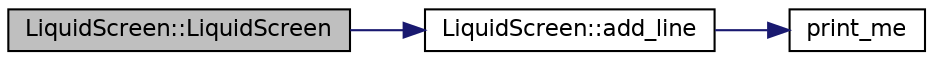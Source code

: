 digraph "LiquidScreen::LiquidScreen"
{
  edge [fontname="Helvetica",fontsize="11",labelfontname="Helvetica",labelfontsize="11"];
  node [fontname="Helvetica",fontsize="11",shape=record];
  rankdir="LR";
  Node2 [label="LiquidScreen::LiquidScreen",height=0.2,width=0.4,color="black", fillcolor="grey75", style="filled", fontcolor="black"];
  Node2 -> Node3 [color="midnightblue",fontsize="11",style="solid",fontname="Helvetica"];
  Node3 [label="LiquidScreen::add_line",height=0.2,width=0.4,color="black", fillcolor="white", style="filled",URL="$class_liquid_screen.html#acd5dc0309e7b66b42ca558015e586905",tooltip="Adds a LiquidLine object to the screen. "];
  Node3 -> Node4 [color="midnightblue",fontsize="11",style="solid",fontname="Helvetica"];
  Node4 [label="print_me",height=0.2,width=0.4,color="black", fillcolor="white", style="filled",URL="$_liquid_menu_8h.html#afdff178c8b0daebe2b907aad7637ac8c",tooltip="Prints the number passed to it in a specific way. "];
}
